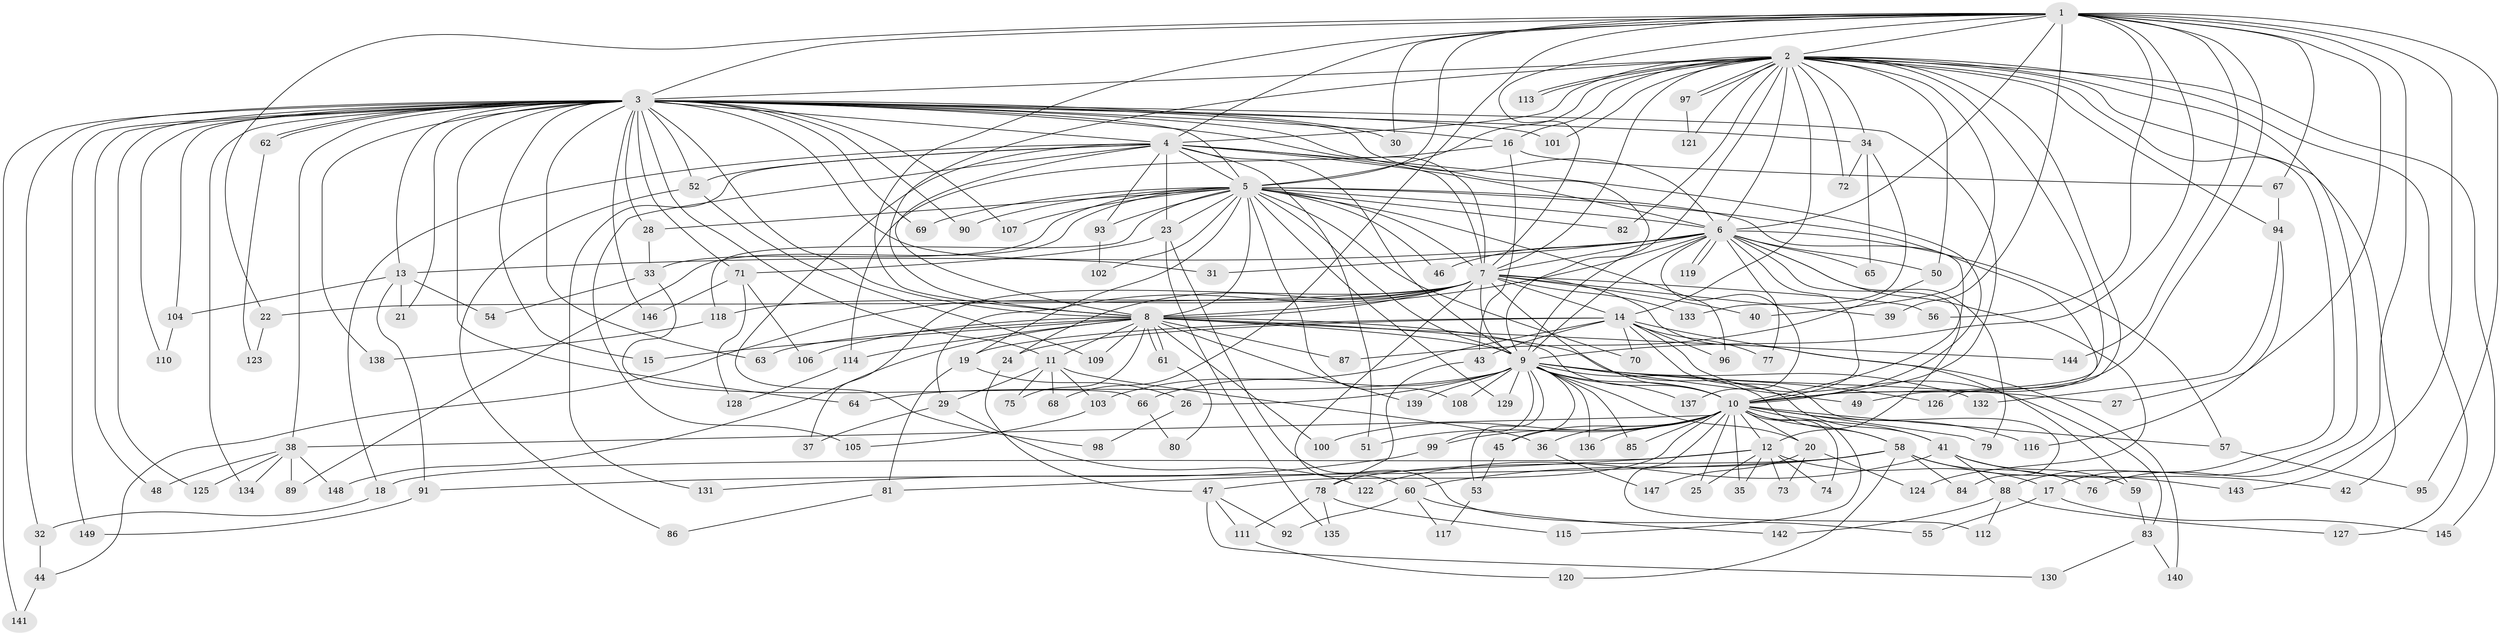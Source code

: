// Generated by graph-tools (version 1.1) at 2025/35/03/09/25 02:35:05]
// undirected, 149 vertices, 323 edges
graph export_dot {
graph [start="1"]
  node [color=gray90,style=filled];
  1;
  2;
  3;
  4;
  5;
  6;
  7;
  8;
  9;
  10;
  11;
  12;
  13;
  14;
  15;
  16;
  17;
  18;
  19;
  20;
  21;
  22;
  23;
  24;
  25;
  26;
  27;
  28;
  29;
  30;
  31;
  32;
  33;
  34;
  35;
  36;
  37;
  38;
  39;
  40;
  41;
  42;
  43;
  44;
  45;
  46;
  47;
  48;
  49;
  50;
  51;
  52;
  53;
  54;
  55;
  56;
  57;
  58;
  59;
  60;
  61;
  62;
  63;
  64;
  65;
  66;
  67;
  68;
  69;
  70;
  71;
  72;
  73;
  74;
  75;
  76;
  77;
  78;
  79;
  80;
  81;
  82;
  83;
  84;
  85;
  86;
  87;
  88;
  89;
  90;
  91;
  92;
  93;
  94;
  95;
  96;
  97;
  98;
  99;
  100;
  101;
  102;
  103;
  104;
  105;
  106;
  107;
  108;
  109;
  110;
  111;
  112;
  113;
  114;
  115;
  116;
  117;
  118;
  119;
  120;
  121;
  122;
  123;
  124;
  125;
  126;
  127;
  128;
  129;
  130;
  131;
  132;
  133;
  134;
  135;
  136;
  137;
  138;
  139;
  140;
  141;
  142;
  143;
  144;
  145;
  146;
  147;
  148;
  149;
  1 -- 2;
  1 -- 3;
  1 -- 4;
  1 -- 5;
  1 -- 6;
  1 -- 7;
  1 -- 8;
  1 -- 9;
  1 -- 10;
  1 -- 22;
  1 -- 27;
  1 -- 30;
  1 -- 39;
  1 -- 56;
  1 -- 67;
  1 -- 68;
  1 -- 76;
  1 -- 95;
  1 -- 143;
  1 -- 144;
  2 -- 3;
  2 -- 4;
  2 -- 5;
  2 -- 6;
  2 -- 7;
  2 -- 8;
  2 -- 9;
  2 -- 10;
  2 -- 14;
  2 -- 16;
  2 -- 17;
  2 -- 34;
  2 -- 40;
  2 -- 42;
  2 -- 50;
  2 -- 72;
  2 -- 82;
  2 -- 88;
  2 -- 94;
  2 -- 97;
  2 -- 97;
  2 -- 101;
  2 -- 113;
  2 -- 113;
  2 -- 121;
  2 -- 126;
  2 -- 127;
  2 -- 145;
  3 -- 4;
  3 -- 5;
  3 -- 6;
  3 -- 7;
  3 -- 8;
  3 -- 9;
  3 -- 10;
  3 -- 11;
  3 -- 13;
  3 -- 15;
  3 -- 16;
  3 -- 21;
  3 -- 28;
  3 -- 30;
  3 -- 31;
  3 -- 32;
  3 -- 34;
  3 -- 38;
  3 -- 48;
  3 -- 52;
  3 -- 62;
  3 -- 62;
  3 -- 63;
  3 -- 64;
  3 -- 69;
  3 -- 71;
  3 -- 90;
  3 -- 101;
  3 -- 104;
  3 -- 107;
  3 -- 110;
  3 -- 125;
  3 -- 134;
  3 -- 138;
  3 -- 141;
  3 -- 146;
  3 -- 149;
  4 -- 5;
  4 -- 6;
  4 -- 7;
  4 -- 8;
  4 -- 9;
  4 -- 10;
  4 -- 18;
  4 -- 23;
  4 -- 51;
  4 -- 52;
  4 -- 93;
  4 -- 98;
  4 -- 105;
  4 -- 131;
  5 -- 6;
  5 -- 7;
  5 -- 8;
  5 -- 9;
  5 -- 10;
  5 -- 19;
  5 -- 23;
  5 -- 28;
  5 -- 33;
  5 -- 46;
  5 -- 49;
  5 -- 69;
  5 -- 70;
  5 -- 82;
  5 -- 89;
  5 -- 90;
  5 -- 93;
  5 -- 96;
  5 -- 102;
  5 -- 107;
  5 -- 108;
  5 -- 118;
  5 -- 129;
  6 -- 7;
  6 -- 8;
  6 -- 9;
  6 -- 10;
  6 -- 12;
  6 -- 13;
  6 -- 31;
  6 -- 46;
  6 -- 50;
  6 -- 57;
  6 -- 65;
  6 -- 77;
  6 -- 79;
  6 -- 119;
  6 -- 119;
  6 -- 124;
  6 -- 137;
  7 -- 8;
  7 -- 9;
  7 -- 10;
  7 -- 14;
  7 -- 22;
  7 -- 24;
  7 -- 29;
  7 -- 37;
  7 -- 39;
  7 -- 40;
  7 -- 44;
  7 -- 56;
  7 -- 59;
  7 -- 60;
  7 -- 118;
  7 -- 133;
  8 -- 9;
  8 -- 10;
  8 -- 11;
  8 -- 15;
  8 -- 41;
  8 -- 61;
  8 -- 61;
  8 -- 63;
  8 -- 75;
  8 -- 87;
  8 -- 100;
  8 -- 106;
  8 -- 109;
  8 -- 114;
  8 -- 139;
  8 -- 144;
  8 -- 148;
  9 -- 10;
  9 -- 20;
  9 -- 26;
  9 -- 27;
  9 -- 45;
  9 -- 49;
  9 -- 53;
  9 -- 58;
  9 -- 64;
  9 -- 66;
  9 -- 85;
  9 -- 99;
  9 -- 108;
  9 -- 126;
  9 -- 129;
  9 -- 132;
  9 -- 136;
  9 -- 137;
  9 -- 139;
  10 -- 12;
  10 -- 20;
  10 -- 25;
  10 -- 35;
  10 -- 36;
  10 -- 38;
  10 -- 41;
  10 -- 45;
  10 -- 47;
  10 -- 51;
  10 -- 57;
  10 -- 58;
  10 -- 74;
  10 -- 79;
  10 -- 85;
  10 -- 99;
  10 -- 100;
  10 -- 112;
  10 -- 115;
  10 -- 116;
  10 -- 136;
  11 -- 29;
  11 -- 36;
  11 -- 68;
  11 -- 75;
  11 -- 103;
  12 -- 17;
  12 -- 18;
  12 -- 25;
  12 -- 35;
  12 -- 73;
  12 -- 74;
  12 -- 81;
  13 -- 21;
  13 -- 54;
  13 -- 91;
  13 -- 104;
  14 -- 19;
  14 -- 24;
  14 -- 43;
  14 -- 70;
  14 -- 77;
  14 -- 83;
  14 -- 84;
  14 -- 96;
  14 -- 103;
  14 -- 140;
  16 -- 43;
  16 -- 67;
  16 -- 114;
  17 -- 55;
  17 -- 145;
  18 -- 32;
  19 -- 26;
  19 -- 81;
  20 -- 73;
  20 -- 124;
  20 -- 147;
  22 -- 123;
  23 -- 55;
  23 -- 71;
  23 -- 135;
  24 -- 47;
  26 -- 98;
  28 -- 33;
  29 -- 37;
  29 -- 122;
  32 -- 44;
  33 -- 54;
  33 -- 66;
  34 -- 65;
  34 -- 72;
  34 -- 133;
  36 -- 147;
  38 -- 48;
  38 -- 89;
  38 -- 125;
  38 -- 134;
  38 -- 148;
  41 -- 42;
  41 -- 59;
  41 -- 88;
  41 -- 122;
  43 -- 78;
  44 -- 141;
  45 -- 53;
  47 -- 92;
  47 -- 111;
  47 -- 130;
  50 -- 87;
  52 -- 86;
  52 -- 109;
  53 -- 117;
  57 -- 95;
  58 -- 60;
  58 -- 76;
  58 -- 78;
  58 -- 84;
  58 -- 91;
  58 -- 120;
  58 -- 143;
  59 -- 83;
  60 -- 92;
  60 -- 117;
  60 -- 142;
  61 -- 80;
  62 -- 123;
  66 -- 80;
  67 -- 94;
  71 -- 106;
  71 -- 128;
  71 -- 146;
  78 -- 111;
  78 -- 115;
  78 -- 135;
  81 -- 86;
  83 -- 130;
  83 -- 140;
  88 -- 112;
  88 -- 127;
  88 -- 142;
  91 -- 149;
  93 -- 102;
  94 -- 116;
  94 -- 132;
  97 -- 121;
  99 -- 131;
  103 -- 105;
  104 -- 110;
  111 -- 120;
  114 -- 128;
  118 -- 138;
}
